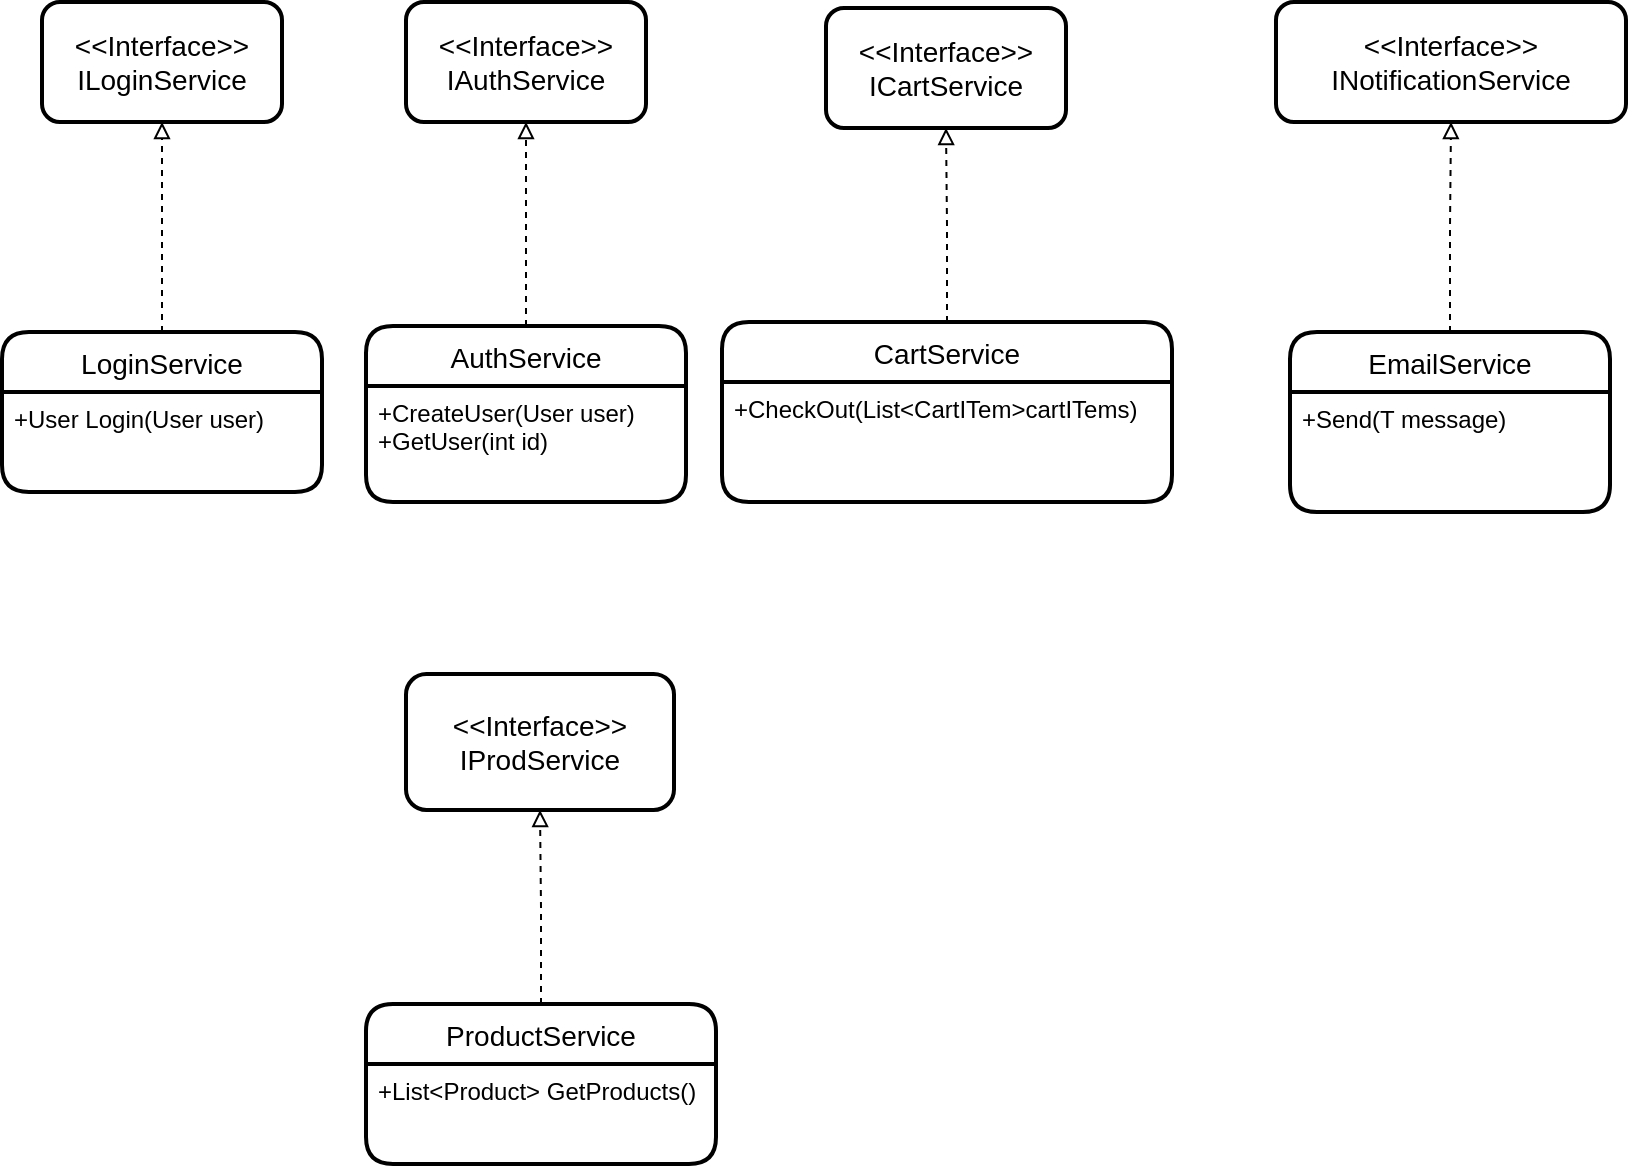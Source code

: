 <mxfile version="18.2.0" type="device" pages="4"><diagram id="IIZp1v_60QZHpWPJZs-b" name="Service Composite"><mxGraphModel dx="1038" dy="547" grid="1" gridSize="10" guides="1" tooltips="1" connect="1" arrows="1" fold="1" page="1" pageScale="1" pageWidth="850" pageHeight="1100" math="0" shadow="0"><root><mxCell id="0"/><mxCell id="1" parent="0"/><mxCell id="MZKHgN2JFzXxAE6uV68P-5" value="" style="edgeStyle=orthogonalEdgeStyle;rounded=0;orthogonalLoop=1;jettySize=auto;html=1;dashed=1;startArrow=none;startFill=0;endArrow=block;endFill=0;" parent="1" source="MZKHgN2JFzXxAE6uV68P-2" target="MZKHgN2JFzXxAE6uV68P-4" edge="1"><mxGeometry relative="1" as="geometry"/></mxCell><mxCell id="MZKHgN2JFzXxAE6uV68P-2" value="LoginService" style="swimlane;childLayout=stackLayout;horizontal=1;startSize=30;horizontalStack=0;rounded=1;fontSize=14;fontStyle=0;strokeWidth=2;resizeParent=0;resizeLast=1;shadow=0;dashed=0;align=center;" parent="1" vertex="1"><mxGeometry x="13" y="299" width="160" height="80" as="geometry"/></mxCell><mxCell id="MZKHgN2JFzXxAE6uV68P-3" value="+User Login(User user)" style="align=left;strokeColor=none;fillColor=none;spacingLeft=4;fontSize=12;verticalAlign=top;resizable=0;rotatable=0;part=1;" parent="MZKHgN2JFzXxAE6uV68P-2" vertex="1"><mxGeometry y="30" width="160" height="50" as="geometry"/></mxCell><mxCell id="MZKHgN2JFzXxAE6uV68P-4" value="&amp;lt;&amp;lt;Interface&amp;gt;&amp;gt;&lt;br&gt;ILoginService" style="whiteSpace=wrap;html=1;fontSize=14;fontStyle=0;startSize=30;rounded=1;strokeWidth=2;shadow=0;dashed=0;" parent="1" vertex="1"><mxGeometry x="33" y="134" width="120" height="60" as="geometry"/></mxCell><mxCell id="MZKHgN2JFzXxAE6uV68P-6" value="" style="edgeStyle=orthogonalEdgeStyle;rounded=0;orthogonalLoop=1;jettySize=auto;html=1;dashed=1;startArrow=none;startFill=0;endArrow=block;endFill=0;" parent="1" source="MZKHgN2JFzXxAE6uV68P-7" target="MZKHgN2JFzXxAE6uV68P-9" edge="1"><mxGeometry relative="1" as="geometry"/></mxCell><mxCell id="MZKHgN2JFzXxAE6uV68P-7" value="AuthService" style="swimlane;childLayout=stackLayout;horizontal=1;startSize=30;horizontalStack=0;rounded=1;fontSize=14;fontStyle=0;strokeWidth=2;resizeParent=0;resizeLast=1;shadow=0;dashed=0;align=center;" parent="1" vertex="1"><mxGeometry x="195" y="296" width="160" height="88" as="geometry"/></mxCell><mxCell id="MZKHgN2JFzXxAE6uV68P-8" value="+CreateUser(User user)&#10;+GetUser(int id)" style="align=left;strokeColor=none;fillColor=none;spacingLeft=4;fontSize=12;verticalAlign=top;resizable=0;rotatable=0;part=1;" parent="MZKHgN2JFzXxAE6uV68P-7" vertex="1"><mxGeometry y="30" width="160" height="58" as="geometry"/></mxCell><mxCell id="MZKHgN2JFzXxAE6uV68P-9" value="&amp;lt;&amp;lt;Interface&amp;gt;&amp;gt;&lt;br&gt;IAuthService" style="whiteSpace=wrap;html=1;fontSize=14;fontStyle=0;startSize=30;rounded=1;strokeWidth=2;shadow=0;dashed=0;" parent="1" vertex="1"><mxGeometry x="215" y="134" width="120" height="60" as="geometry"/></mxCell><mxCell id="MZKHgN2JFzXxAE6uV68P-13" value="&amp;lt;&amp;lt;Interface&amp;gt;&amp;gt;&lt;br&gt;ICartService" style="whiteSpace=wrap;html=1;fontSize=14;fontStyle=0;startSize=30;rounded=1;strokeWidth=2;shadow=0;dashed=0;" parent="1" vertex="1"><mxGeometry x="425" y="137" width="120" height="60" as="geometry"/></mxCell><mxCell id="MZKHgN2JFzXxAE6uV68P-18" style="edgeStyle=orthogonalEdgeStyle;rounded=0;orthogonalLoop=1;jettySize=auto;html=1;entryX=0.5;entryY=1;entryDx=0;entryDy=0;dashed=1;startArrow=none;startFill=0;endArrow=block;endFill=0;" parent="1" source="MZKHgN2JFzXxAE6uV68P-16" target="MZKHgN2JFzXxAE6uV68P-13" edge="1"><mxGeometry relative="1" as="geometry"/></mxCell><mxCell id="MZKHgN2JFzXxAE6uV68P-16" value="CartService" style="swimlane;childLayout=stackLayout;horizontal=1;startSize=30;horizontalStack=0;rounded=1;fontSize=14;fontStyle=0;strokeWidth=2;resizeParent=0;resizeLast=1;shadow=0;dashed=0;align=center;" parent="1" vertex="1"><mxGeometry x="373" y="294" width="225" height="90" as="geometry"/></mxCell><mxCell id="MZKHgN2JFzXxAE6uV68P-17" value="+CheckOut(List&lt;CartITem&gt;cartITems)" style="align=left;strokeColor=none;fillColor=none;spacingLeft=4;fontSize=12;verticalAlign=top;resizable=0;rotatable=0;part=1;" parent="MZKHgN2JFzXxAE6uV68P-16" vertex="1"><mxGeometry y="30" width="225" height="60" as="geometry"/></mxCell><mxCell id="8kecd-xBZnaf9gDCTytn-2" style="edgeStyle=orthogonalEdgeStyle;rounded=0;orthogonalLoop=1;jettySize=auto;html=1;entryX=0.5;entryY=1;entryDx=0;entryDy=0;dashed=1;endArrow=block;endFill=0;" edge="1" parent="1" source="MZKHgN2JFzXxAE6uV68P-20" target="MZKHgN2JFzXxAE6uV68P-22"><mxGeometry relative="1" as="geometry"><mxPoint x="737" y="200" as="targetPoint"/></mxGeometry></mxCell><mxCell id="MZKHgN2JFzXxAE6uV68P-20" value="EmailService" style="swimlane;childLayout=stackLayout;horizontal=1;startSize=30;horizontalStack=0;rounded=1;fontSize=14;fontStyle=0;strokeWidth=2;resizeParent=0;resizeLast=1;shadow=0;dashed=0;align=center;" parent="1" vertex="1"><mxGeometry x="657" y="299" width="160" height="90" as="geometry"/></mxCell><mxCell id="MZKHgN2JFzXxAE6uV68P-21" value="+Send(T message)" style="align=left;strokeColor=none;fillColor=none;spacingLeft=4;fontSize=12;verticalAlign=top;resizable=0;rotatable=0;part=1;" parent="MZKHgN2JFzXxAE6uV68P-20" vertex="1"><mxGeometry y="30" width="160" height="60" as="geometry"/></mxCell><mxCell id="MZKHgN2JFzXxAE6uV68P-22" value="&amp;lt;&amp;lt;Interface&amp;gt;&amp;gt;&lt;br&gt;INotificationService" style="whiteSpace=wrap;html=1;fontSize=14;fontStyle=0;startSize=30;rounded=1;strokeWidth=2;shadow=0;dashed=0;" parent="1" vertex="1"><mxGeometry x="650" y="134" width="175" height="60" as="geometry"/></mxCell><mxCell id="8kecd-xBZnaf9gDCTytn-3" value="" style="edgeStyle=orthogonalEdgeStyle;rounded=0;orthogonalLoop=1;jettySize=auto;html=1;dashed=1;startArrow=none;startFill=0;endArrow=block;endFill=0;" edge="1" parent="1" source="8kecd-xBZnaf9gDCTytn-4" target="8kecd-xBZnaf9gDCTytn-6"><mxGeometry relative="1" as="geometry"/></mxCell><mxCell id="8kecd-xBZnaf9gDCTytn-4" value="ProductService" style="swimlane;childLayout=stackLayout;horizontal=1;startSize=30;horizontalStack=0;rounded=1;fontSize=14;fontStyle=0;strokeWidth=2;resizeParent=0;resizeLast=1;shadow=0;dashed=0;align=center;" vertex="1" parent="1"><mxGeometry x="195" y="635" width="175" height="80" as="geometry"/></mxCell><mxCell id="8kecd-xBZnaf9gDCTytn-5" value="+List&lt;Product&gt; GetProducts()" style="align=left;strokeColor=none;fillColor=none;spacingLeft=4;fontSize=12;verticalAlign=top;resizable=0;rotatable=0;part=1;" vertex="1" parent="8kecd-xBZnaf9gDCTytn-4"><mxGeometry y="30" width="175" height="50" as="geometry"/></mxCell><mxCell id="8kecd-xBZnaf9gDCTytn-6" value="&amp;lt;&amp;lt;Interface&amp;gt;&amp;gt;&lt;br&gt;IProdService" style="whiteSpace=wrap;html=1;fontSize=14;fontStyle=0;startSize=30;rounded=1;strokeWidth=2;shadow=0;dashed=0;" vertex="1" parent="1"><mxGeometry x="215" y="470" width="134" height="68" as="geometry"/></mxCell></root></mxGraphModel></diagram><diagram id="fG9w3jfwiaxRYw0qMe3O" name="CartService Composite"><mxGraphModel dx="1038" dy="547" grid="1" gridSize="10" guides="1" tooltips="1" connect="1" arrows="1" fold="1" page="1" pageScale="1" pageWidth="850" pageHeight="1100" math="0" shadow="0"><root><mxCell id="0"/><mxCell id="1" parent="0"/><mxCell id="hbh7BT0_qXROW1y0GVf4-1" value="" style="edgeStyle=orthogonalEdgeStyle;rounded=0;orthogonalLoop=1;jettySize=auto;html=1;dashed=1;startArrow=none;startFill=0;endArrow=block;endFill=0;" parent="1" target="hbh7BT0_qXROW1y0GVf4-4" edge="1"><mxGeometry relative="1" as="geometry"><mxPoint x="228" y="320" as="sourcePoint"/></mxGeometry></mxCell><mxCell id="hbh7BT0_qXROW1y0GVf4-6" value="" style="edgeStyle=orthogonalEdgeStyle;rounded=0;orthogonalLoop=1;jettySize=auto;html=1;dashed=1;startArrow=none;startFill=0;endArrow=block;endFill=0;" parent="1" source="hbh7BT0_qXROW1y0GVf4-2" target="hbh7BT0_qXROW1y0GVf4-5" edge="1"><mxGeometry relative="1" as="geometry"/></mxCell><mxCell id="hbh7BT0_qXROW1y0GVf4-9" value="" style="edgeStyle=orthogonalEdgeStyle;rounded=0;orthogonalLoop=1;jettySize=auto;html=1;dashed=1;startArrow=none;startFill=0;endArrow=block;endFill=0;" parent="1" source="hbh7BT0_qXROW1y0GVf4-2" target="hbh7BT0_qXROW1y0GVf4-8" edge="1"><mxGeometry relative="1" as="geometry"/></mxCell><mxCell id="hbh7BT0_qXROW1y0GVf4-2" value="CartService" style="swimlane;childLayout=stackLayout;horizontal=1;startSize=30;horizontalStack=0;rounded=1;fontSize=14;fontStyle=0;strokeWidth=2;resizeParent=0;resizeLast=1;shadow=0;dashed=0;align=center;" parent="1" vertex="1"><mxGeometry x="148" y="320" width="160" height="120" as="geometry"/></mxCell><mxCell id="hbh7BT0_qXROW1y0GVf4-3" value="-  _dbContext&#10;-  _mailService&#10;&#10;&#10;+CeckOut()" style="align=left;strokeColor=none;fillColor=none;spacingLeft=4;fontSize=12;verticalAlign=top;resizable=0;rotatable=0;part=1;" parent="hbh7BT0_qXROW1y0GVf4-2" vertex="1"><mxGeometry y="30" width="160" height="90" as="geometry"/></mxCell><mxCell id="hbh7BT0_qXROW1y0GVf4-7" value="&#10;&#10;&#10;" style="align=left;strokeColor=none;fillColor=none;spacingLeft=4;fontSize=12;verticalAlign=top;resizable=0;rotatable=0;part=1;" parent="hbh7BT0_qXROW1y0GVf4-2" vertex="1"><mxGeometry y="120" width="160" as="geometry"/></mxCell><mxCell id="hbh7BT0_qXROW1y0GVf4-4" value="&amp;lt;&amp;lt;Interface&amp;gt;&amp;gt;&lt;br&gt;ICartService" style="whiteSpace=wrap;html=1;fontSize=14;fontStyle=0;startSize=30;rounded=1;strokeWidth=2;shadow=0;dashed=0;" parent="1" vertex="1"><mxGeometry x="168" y="90" width="120" height="60" as="geometry"/></mxCell><mxCell id="hbh7BT0_qXROW1y0GVf4-5" value="ApplicationDbContext" style="whiteSpace=wrap;html=1;fontSize=14;fontStyle=0;startSize=30;rounded=1;strokeWidth=2;shadow=0;dashed=0;" parent="1" vertex="1"><mxGeometry x="440" y="290" width="160" height="60" as="geometry"/></mxCell><mxCell id="hbh7BT0_qXROW1y0GVf4-8" value="&amp;lt;&amp;lt;interface&amp;gt;&amp;gt;&lt;br&gt;INotificationService" style="whiteSpace=wrap;html=1;fontSize=14;fontStyle=0;startSize=30;rounded=1;strokeWidth=2;shadow=0;dashed=0;" parent="1" vertex="1"><mxGeometry x="440" y="370" width="160" height="60" as="geometry"/></mxCell></root></mxGraphModel></diagram><diagram id="KvvpERZM0QrLCK1bgGWh" name="Login_Create User"><mxGraphModel dx="1038" dy="547" grid="1" gridSize="10" guides="1" tooltips="1" connect="1" arrows="1" fold="1" page="1" pageScale="1" pageWidth="850" pageHeight="1100" math="0" shadow="0"><root><mxCell id="0"/><mxCell id="1" parent="0"/><mxCell id="fF-TpLbZLqra_Yno3N1s-22" style="edgeStyle=orthogonalEdgeStyle;rounded=0;orthogonalLoop=1;jettySize=auto;html=1;endArrow=block;endFill=0;entryX=-0.014;entryY=0.301;entryDx=0;entryDy=0;entryPerimeter=0;" edge="1" parent="1" source="fF-TpLbZLqra_Yno3N1s-1" target="fF-TpLbZLqra_Yno3N1s-30"><mxGeometry relative="1" as="geometry"/></mxCell><mxCell id="fF-TpLbZLqra_Yno3N1s-1" value="User" style="shape=umlActor;verticalLabelPosition=bottom;verticalAlign=top;html=1;outlineConnect=0;" vertex="1" parent="1"><mxGeometry x="80" y="76" width="30" height="52" as="geometry"/></mxCell><mxCell id="fF-TpLbZLqra_Yno3N1s-27" style="edgeStyle=orthogonalEdgeStyle;rounded=0;orthogonalLoop=1;jettySize=auto;html=1;entryX=1.017;entryY=0.305;entryDx=0;entryDy=0;endArrow=block;endFill=0;entryPerimeter=0;" edge="1" parent="1" source="fF-TpLbZLqra_Yno3N1s-26" target="fF-TpLbZLqra_Yno3N1s-30"><mxGeometry relative="1" as="geometry"/></mxCell><mxCell id="fF-TpLbZLqra_Yno3N1s-30" value="" style="whiteSpace=wrap;html=1;aspect=fixed;" vertex="1" parent="1"><mxGeometry x="230" y="18" width="280" height="280" as="geometry"/></mxCell><mxCell id="fF-TpLbZLqra_Yno3N1s-26" value="Admin" style="shape=umlActor;verticalLabelPosition=bottom;verticalAlign=top;html=1;outlineConnect=0;" vertex="1" parent="1"><mxGeometry x="620" y="77" width="30" height="52" as="geometry"/></mxCell><mxCell id="fF-TpLbZLqra_Yno3N1s-3" value="Client UI Login" style="rounded=1;whiteSpace=wrap;html=1;" vertex="1" parent="1"><mxGeometry x="260.5" y="80" width="101" height="30" as="geometry"/></mxCell><mxCell id="fF-TpLbZLqra_Yno3N1s-4" style="edgeStyle=orthogonalEdgeStyle;rounded=0;orthogonalLoop=1;jettySize=auto;html=1;exitX=0.5;exitY=1;exitDx=0;exitDy=0;dashed=1;endArrow=block;endFill=0;" edge="1" parent="1" source="fF-TpLbZLqra_Yno3N1s-3" target="fF-TpLbZLqra_Yno3N1s-3"><mxGeometry relative="1" as="geometry"/></mxCell><mxCell id="fF-TpLbZLqra_Yno3N1s-6" value="BETS.API" style="rounded=1;whiteSpace=wrap;html=1;" vertex="1" parent="1"><mxGeometry x="256" y="156" width="110" height="40" as="geometry"/></mxCell><mxCell id="fF-TpLbZLqra_Yno3N1s-9" value="" style="endArrow=none;html=1;rounded=0;exitX=0.5;exitY=1;exitDx=0;exitDy=0;entryX=0.5;entryY=0;entryDx=0;entryDy=0;" edge="1" parent="1" source="fF-TpLbZLqra_Yno3N1s-3" target="fF-TpLbZLqra_Yno3N1s-6"><mxGeometry width="50" height="50" relative="1" as="geometry"><mxPoint x="280" y="310" as="sourcePoint"/><mxPoint x="330" y="260" as="targetPoint"/></mxGeometry></mxCell><mxCell id="fF-TpLbZLqra_Yno3N1s-11" value="Database" style="rounded=1;whiteSpace=wrap;html=1;" vertex="1" parent="1"><mxGeometry x="257.5" y="241" width="110" height="33" as="geometry"/></mxCell><mxCell id="fF-TpLbZLqra_Yno3N1s-20" value="" style="endArrow=none;html=1;rounded=0;entryX=0.5;entryY=1;entryDx=0;entryDy=0;" edge="1" parent="1" target="fF-TpLbZLqra_Yno3N1s-6"><mxGeometry width="50" height="50" relative="1" as="geometry"><mxPoint x="311.5" y="241" as="sourcePoint"/><mxPoint x="312" y="190" as="targetPoint"/></mxGeometry></mxCell><mxCell id="fF-TpLbZLqra_Yno3N1s-23" value="Create User" style="rounded=1;whiteSpace=wrap;html=1;" vertex="1" parent="1"><mxGeometry x="380" y="80" width="120" height="30" as="geometry"/></mxCell><mxCell id="fF-TpLbZLqra_Yno3N1s-25" value="" style="endArrow=none;html=1;rounded=0;exitX=1;exitY=0.5;exitDx=0;exitDy=0;entryX=0.41;entryY=1.007;entryDx=0;entryDy=0;entryPerimeter=0;" edge="1" parent="1" source="fF-TpLbZLqra_Yno3N1s-6" target="fF-TpLbZLqra_Yno3N1s-23"><mxGeometry width="50" height="50" relative="1" as="geometry"><mxPoint x="390" y="190" as="sourcePoint"/><mxPoint x="440" y="140" as="targetPoint"/></mxGeometry></mxCell></root></mxGraphModel></diagram><diagram id="z93RG9UsywZEGNNkT9dL" name="ShoppingCart"><mxGraphModel dx="1038" dy="547" grid="1" gridSize="10" guides="1" tooltips="1" connect="1" arrows="1" fold="1" page="1" pageScale="1" pageWidth="850" pageHeight="1100" math="0" shadow="0"><root><mxCell id="0"/><mxCell id="1" parent="0"/><mxCell id="NmNcGlPofBHfgZ41cT2l-2" value="User" style="shape=umlActor;verticalLabelPosition=bottom;verticalAlign=top;html=1;outlineConnect=0;" vertex="1" parent="1"><mxGeometry x="80" y="92" width="30" height="52" as="geometry"/></mxCell><mxCell id="NmNcGlPofBHfgZ41cT2l-23" value="" style="whiteSpace=wrap;html=1;aspect=fixed;" vertex="1" parent="1"><mxGeometry x="252" y="66" width="396" height="396" as="geometry"/></mxCell><mxCell id="NmNcGlPofBHfgZ41cT2l-6" value="Client Product List" style="rounded=1;whiteSpace=wrap;html=1;" vertex="1" parent="1"><mxGeometry x="258.5" y="92" width="101" height="30" as="geometry"/></mxCell><mxCell id="NmNcGlPofBHfgZ41cT2l-7" style="edgeStyle=orthogonalEdgeStyle;rounded=0;orthogonalLoop=1;jettySize=auto;html=1;exitX=0.5;exitY=1;exitDx=0;exitDy=0;dashed=1;endArrow=block;endFill=0;" edge="1" parent="1" source="NmNcGlPofBHfgZ41cT2l-6" target="NmNcGlPofBHfgZ41cT2l-6"><mxGeometry relative="1" as="geometry"/></mxCell><mxCell id="NmNcGlPofBHfgZ41cT2l-8" value="BETS.API" style="rounded=1;whiteSpace=wrap;html=1;" vertex="1" parent="1"><mxGeometry x="482.5" y="329" width="110" height="40" as="geometry"/></mxCell><mxCell id="NmNcGlPofBHfgZ41cT2l-10" value="Database" style="rounded=1;whiteSpace=wrap;html=1;" vertex="1" parent="1"><mxGeometry x="482" y="410" width="110" height="33" as="geometry"/></mxCell><mxCell id="NmNcGlPofBHfgZ41cT2l-11" value="" style="endArrow=none;html=1;rounded=0;entryX=0.5;entryY=1;entryDx=0;entryDy=0;" edge="1" parent="1" target="NmNcGlPofBHfgZ41cT2l-8" source="NmNcGlPofBHfgZ41cT2l-10"><mxGeometry width="50" height="50" relative="1" as="geometry"><mxPoint x="311.5" y="253" as="sourcePoint"/><mxPoint x="312" y="202" as="targetPoint"/></mxGeometry></mxCell><mxCell id="NmNcGlPofBHfgZ41cT2l-16" value="Select Products" style="rounded=1;whiteSpace=wrap;html=1;" vertex="1" parent="1"><mxGeometry x="400" y="140" width="106" height="30" as="geometry"/></mxCell><mxCell id="NmNcGlPofBHfgZ41cT2l-17" value="Click on cart" style="rounded=1;whiteSpace=wrap;html=1;" vertex="1" parent="1"><mxGeometry x="520" y="200" width="120" height="30" as="geometry"/></mxCell><mxCell id="NmNcGlPofBHfgZ41cT2l-18" value="Shopping cart" style="rounded=1;whiteSpace=wrap;html=1;" vertex="1" parent="1"><mxGeometry x="258.5" y="260" width="120" height="40" as="geometry"/></mxCell><mxCell id="NmNcGlPofBHfgZ41cT2l-19" value="" style="endArrow=none;html=1;rounded=0;entryX=0.415;entryY=1.007;entryDx=0;entryDy=0;entryPerimeter=0;exitX=0;exitY=0.5;exitDx=0;exitDy=0;" edge="1" parent="1" source="NmNcGlPofBHfgZ41cT2l-16" target="NmNcGlPofBHfgZ41cT2l-6"><mxGeometry width="50" height="50" relative="1" as="geometry"><mxPoint x="240" y="190" as="sourcePoint"/><mxPoint x="290" y="140" as="targetPoint"/></mxGeometry></mxCell><mxCell id="NmNcGlPofBHfgZ41cT2l-20" value="" style="endArrow=none;html=1;rounded=0;entryX=0.5;entryY=1;entryDx=0;entryDy=0;exitX=0.5;exitY=0;exitDx=0;exitDy=0;" edge="1" parent="1" source="NmNcGlPofBHfgZ41cT2l-17" target="NmNcGlPofBHfgZ41cT2l-16"><mxGeometry width="50" height="50" relative="1" as="geometry"><mxPoint x="390" y="240" as="sourcePoint"/><mxPoint x="440" y="190" as="targetPoint"/></mxGeometry></mxCell><mxCell id="NmNcGlPofBHfgZ41cT2l-21" value="" style="endArrow=none;html=1;rounded=0;entryX=0.5;entryY=1;entryDx=0;entryDy=0;exitX=0.5;exitY=0;exitDx=0;exitDy=0;" edge="1" parent="1" source="NmNcGlPofBHfgZ41cT2l-18" target="NmNcGlPofBHfgZ41cT2l-17"><mxGeometry width="50" height="50" relative="1" as="geometry"><mxPoint x="290" y="230" as="sourcePoint"/><mxPoint x="340" y="180" as="targetPoint"/></mxGeometry></mxCell><mxCell id="NmNcGlPofBHfgZ41cT2l-22" value="" style="endArrow=none;html=1;rounded=0;exitX=0.5;exitY=0;exitDx=0;exitDy=0;" edge="1" parent="1" source="NmNcGlPofBHfgZ41cT2l-8"><mxGeometry width="50" height="50" relative="1" as="geometry"><mxPoint x="270" y="350" as="sourcePoint"/><mxPoint x="320" y="300" as="targetPoint"/></mxGeometry></mxCell><mxCell id="NmNcGlPofBHfgZ41cT2l-24" value="" style="endArrow=classic;html=1;rounded=0;" edge="1" parent="1" target="NmNcGlPofBHfgZ41cT2l-6"><mxGeometry width="50" height="50" relative="1" as="geometry"><mxPoint x="120" y="120" as="sourcePoint"/><mxPoint x="170" y="90" as="targetPoint"/></mxGeometry></mxCell></root></mxGraphModel></diagram></mxfile>